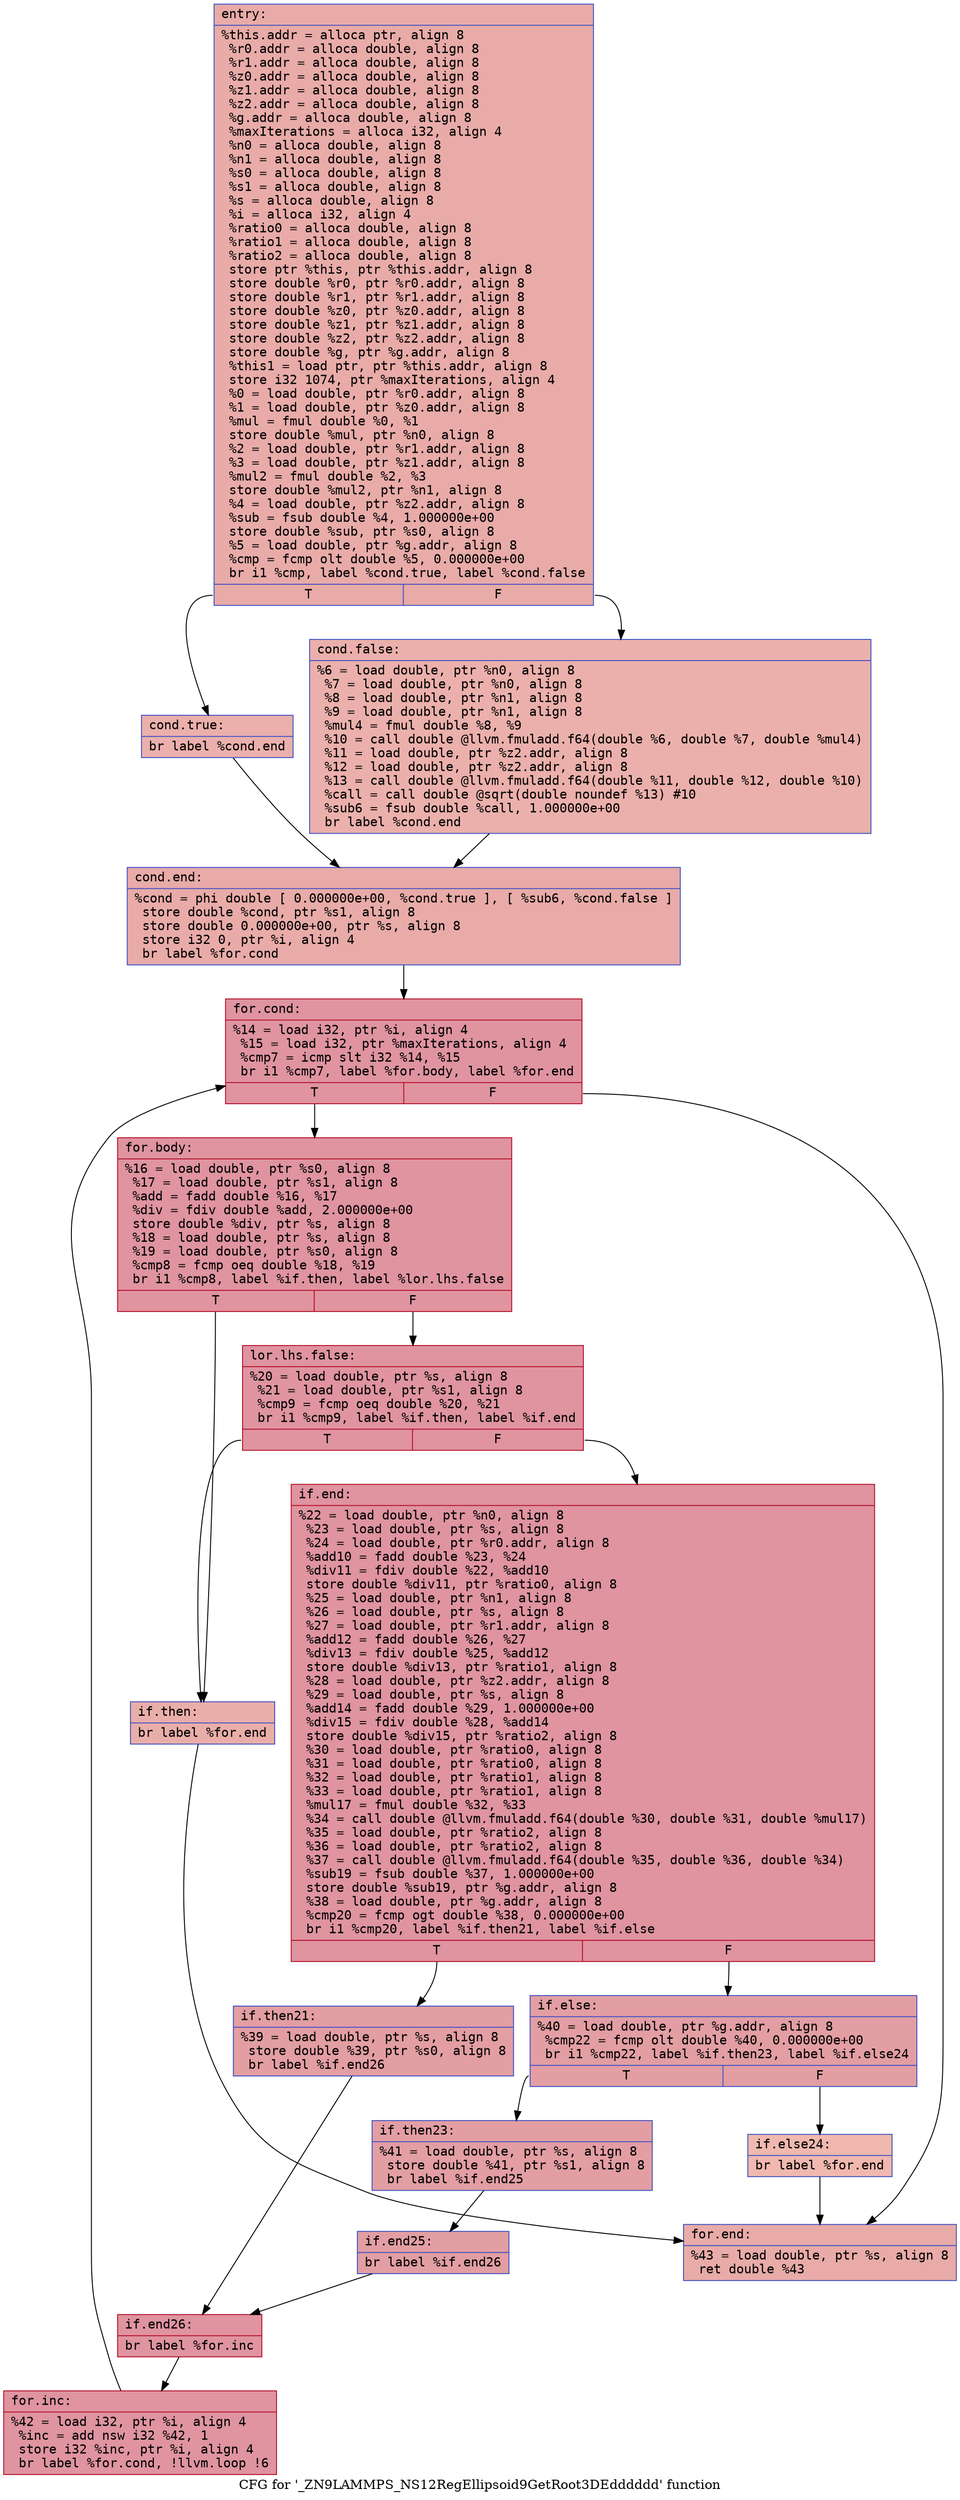 digraph "CFG for '_ZN9LAMMPS_NS12RegEllipsoid9GetRoot3DEdddddd' function" {
	label="CFG for '_ZN9LAMMPS_NS12RegEllipsoid9GetRoot3DEdddddd' function";

	Node0x56554dabfda0 [shape=record,color="#3d50c3ff", style=filled, fillcolor="#cc403a70" fontname="Courier",label="{entry:\l|  %this.addr = alloca ptr, align 8\l  %r0.addr = alloca double, align 8\l  %r1.addr = alloca double, align 8\l  %z0.addr = alloca double, align 8\l  %z1.addr = alloca double, align 8\l  %z2.addr = alloca double, align 8\l  %g.addr = alloca double, align 8\l  %maxIterations = alloca i32, align 4\l  %n0 = alloca double, align 8\l  %n1 = alloca double, align 8\l  %s0 = alloca double, align 8\l  %s1 = alloca double, align 8\l  %s = alloca double, align 8\l  %i = alloca i32, align 4\l  %ratio0 = alloca double, align 8\l  %ratio1 = alloca double, align 8\l  %ratio2 = alloca double, align 8\l  store ptr %this, ptr %this.addr, align 8\l  store double %r0, ptr %r0.addr, align 8\l  store double %r1, ptr %r1.addr, align 8\l  store double %z0, ptr %z0.addr, align 8\l  store double %z1, ptr %z1.addr, align 8\l  store double %z2, ptr %z2.addr, align 8\l  store double %g, ptr %g.addr, align 8\l  %this1 = load ptr, ptr %this.addr, align 8\l  store i32 1074, ptr %maxIterations, align 4\l  %0 = load double, ptr %r0.addr, align 8\l  %1 = load double, ptr %z0.addr, align 8\l  %mul = fmul double %0, %1\l  store double %mul, ptr %n0, align 8\l  %2 = load double, ptr %r1.addr, align 8\l  %3 = load double, ptr %z1.addr, align 8\l  %mul2 = fmul double %2, %3\l  store double %mul2, ptr %n1, align 8\l  %4 = load double, ptr %z2.addr, align 8\l  %sub = fsub double %4, 1.000000e+00\l  store double %sub, ptr %s0, align 8\l  %5 = load double, ptr %g.addr, align 8\l  %cmp = fcmp olt double %5, 0.000000e+00\l  br i1 %cmp, label %cond.true, label %cond.false\l|{<s0>T|<s1>F}}"];
	Node0x56554dabfda0:s0 -> Node0x56554dac1c00[tooltip="entry -> cond.true\nProbability 50.00%" ];
	Node0x56554dabfda0:s1 -> Node0x56554dac1c80[tooltip="entry -> cond.false\nProbability 50.00%" ];
	Node0x56554dac1c00 [shape=record,color="#3d50c3ff", style=filled, fillcolor="#d24b4070" fontname="Courier",label="{cond.true:\l|  br label %cond.end\l}"];
	Node0x56554dac1c00 -> Node0x56554dac1db0[tooltip="cond.true -> cond.end\nProbability 100.00%" ];
	Node0x56554dac1c80 [shape=record,color="#3d50c3ff", style=filled, fillcolor="#d24b4070" fontname="Courier",label="{cond.false:\l|  %6 = load double, ptr %n0, align 8\l  %7 = load double, ptr %n0, align 8\l  %8 = load double, ptr %n1, align 8\l  %9 = load double, ptr %n1, align 8\l  %mul4 = fmul double %8, %9\l  %10 = call double @llvm.fmuladd.f64(double %6, double %7, double %mul4)\l  %11 = load double, ptr %z2.addr, align 8\l  %12 = load double, ptr %z2.addr, align 8\l  %13 = call double @llvm.fmuladd.f64(double %11, double %12, double %10)\l  %call = call double @sqrt(double noundef %13) #10\l  %sub6 = fsub double %call, 1.000000e+00\l  br label %cond.end\l}"];
	Node0x56554dac1c80 -> Node0x56554dac1db0[tooltip="cond.false -> cond.end\nProbability 100.00%" ];
	Node0x56554dac1db0 [shape=record,color="#3d50c3ff", style=filled, fillcolor="#cc403a70" fontname="Courier",label="{cond.end:\l|  %cond = phi double [ 0.000000e+00, %cond.true ], [ %sub6, %cond.false ]\l  store double %cond, ptr %s1, align 8\l  store double 0.000000e+00, ptr %s, align 8\l  store i32 0, ptr %i, align 4\l  br label %for.cond\l}"];
	Node0x56554dac1db0 -> Node0x56554dac27a0[tooltip="cond.end -> for.cond\nProbability 100.00%" ];
	Node0x56554dac27a0 [shape=record,color="#b70d28ff", style=filled, fillcolor="#b70d2870" fontname="Courier",label="{for.cond:\l|  %14 = load i32, ptr %i, align 4\l  %15 = load i32, ptr %maxIterations, align 4\l  %cmp7 = icmp slt i32 %14, %15\l  br i1 %cmp7, label %for.body, label %for.end\l|{<s0>T|<s1>F}}"];
	Node0x56554dac27a0:s0 -> Node0x56554dac2a10[tooltip="for.cond -> for.body\nProbability 96.88%" ];
	Node0x56554dac27a0:s1 -> Node0x56554dac2a60[tooltip="for.cond -> for.end\nProbability 3.12%" ];
	Node0x56554dac2a10 [shape=record,color="#b70d28ff", style=filled, fillcolor="#b70d2870" fontname="Courier",label="{for.body:\l|  %16 = load double, ptr %s0, align 8\l  %17 = load double, ptr %s1, align 8\l  %add = fadd double %16, %17\l  %div = fdiv double %add, 2.000000e+00\l  store double %div, ptr %s, align 8\l  %18 = load double, ptr %s, align 8\l  %19 = load double, ptr %s0, align 8\l  %cmp8 = fcmp oeq double %18, %19\l  br i1 %cmp8, label %if.then, label %lor.lhs.false\l|{<s0>T|<s1>F}}"];
	Node0x56554dac2a10:s0 -> Node0x56554dac3030[tooltip="for.body -> if.then\nProbability 3.12%" ];
	Node0x56554dac2a10:s1 -> Node0x56554dac30a0[tooltip="for.body -> lor.lhs.false\nProbability 96.88%" ];
	Node0x56554dac30a0 [shape=record,color="#b70d28ff", style=filled, fillcolor="#b70d2870" fontname="Courier",label="{lor.lhs.false:\l|  %20 = load double, ptr %s, align 8\l  %21 = load double, ptr %s1, align 8\l  %cmp9 = fcmp oeq double %20, %21\l  br i1 %cmp9, label %if.then, label %if.end\l|{<s0>T|<s1>F}}"];
	Node0x56554dac30a0:s0 -> Node0x56554dac3030[tooltip="lor.lhs.false -> if.then\nProbability 3.12%" ];
	Node0x56554dac30a0:s1 -> Node0x56554dac3380[tooltip="lor.lhs.false -> if.end\nProbability 96.88%" ];
	Node0x56554dac3030 [shape=record,color="#3d50c3ff", style=filled, fillcolor="#d0473d70" fontname="Courier",label="{if.then:\l|  br label %for.end\l}"];
	Node0x56554dac3030 -> Node0x56554dac2a60[tooltip="if.then -> for.end\nProbability 100.00%" ];
	Node0x56554dac3380 [shape=record,color="#b70d28ff", style=filled, fillcolor="#b70d2870" fontname="Courier",label="{if.end:\l|  %22 = load double, ptr %n0, align 8\l  %23 = load double, ptr %s, align 8\l  %24 = load double, ptr %r0.addr, align 8\l  %add10 = fadd double %23, %24\l  %div11 = fdiv double %22, %add10\l  store double %div11, ptr %ratio0, align 8\l  %25 = load double, ptr %n1, align 8\l  %26 = load double, ptr %s, align 8\l  %27 = load double, ptr %r1.addr, align 8\l  %add12 = fadd double %26, %27\l  %div13 = fdiv double %25, %add12\l  store double %div13, ptr %ratio1, align 8\l  %28 = load double, ptr %z2.addr, align 8\l  %29 = load double, ptr %s, align 8\l  %add14 = fadd double %29, 1.000000e+00\l  %div15 = fdiv double %28, %add14\l  store double %div15, ptr %ratio2, align 8\l  %30 = load double, ptr %ratio0, align 8\l  %31 = load double, ptr %ratio0, align 8\l  %32 = load double, ptr %ratio1, align 8\l  %33 = load double, ptr %ratio1, align 8\l  %mul17 = fmul double %32, %33\l  %34 = call double @llvm.fmuladd.f64(double %30, double %31, double %mul17)\l  %35 = load double, ptr %ratio2, align 8\l  %36 = load double, ptr %ratio2, align 8\l  %37 = call double @llvm.fmuladd.f64(double %35, double %36, double %34)\l  %sub19 = fsub double %37, 1.000000e+00\l  store double %sub19, ptr %g.addr, align 8\l  %38 = load double, ptr %g.addr, align 8\l  %cmp20 = fcmp ogt double %38, 0.000000e+00\l  br i1 %cmp20, label %if.then21, label %if.else\l|{<s0>T|<s1>F}}"];
	Node0x56554dac3380:s0 -> Node0x56554dac4b10[tooltip="if.end -> if.then21\nProbability 50.00%" ];
	Node0x56554dac3380:s1 -> Node0x56554dac4b60[tooltip="if.end -> if.else\nProbability 50.00%" ];
	Node0x56554dac4b10 [shape=record,color="#3d50c3ff", style=filled, fillcolor="#be242e70" fontname="Courier",label="{if.then21:\l|  %39 = load double, ptr %s, align 8\l  store double %39, ptr %s0, align 8\l  br label %if.end26\l}"];
	Node0x56554dac4b10 -> Node0x56554dac4da0[tooltip="if.then21 -> if.end26\nProbability 100.00%" ];
	Node0x56554dac4b60 [shape=record,color="#3d50c3ff", style=filled, fillcolor="#be242e70" fontname="Courier",label="{if.else:\l|  %40 = load double, ptr %g.addr, align 8\l  %cmp22 = fcmp olt double %40, 0.000000e+00\l  br i1 %cmp22, label %if.then23, label %if.else24\l|{<s0>T|<s1>F}}"];
	Node0x56554dac4b60:s0 -> Node0x56554dac4f90[tooltip="if.else -> if.then23\nProbability 96.88%" ];
	Node0x56554dac4b60:s1 -> Node0x56554dac5010[tooltip="if.else -> if.else24\nProbability 3.12%" ];
	Node0x56554dac4f90 [shape=record,color="#3d50c3ff", style=filled, fillcolor="#be242e70" fontname="Courier",label="{if.then23:\l|  %41 = load double, ptr %s, align 8\l  store double %41, ptr %s1, align 8\l  br label %if.end25\l}"];
	Node0x56554dac4f90 -> Node0x56554dac5260[tooltip="if.then23 -> if.end25\nProbability 100.00%" ];
	Node0x56554dac5010 [shape=record,color="#3d50c3ff", style=filled, fillcolor="#dc5d4a70" fontname="Courier",label="{if.else24:\l|  br label %for.end\l}"];
	Node0x56554dac5010 -> Node0x56554dac2a60[tooltip="if.else24 -> for.end\nProbability 100.00%" ];
	Node0x56554dac5260 [shape=record,color="#3d50c3ff", style=filled, fillcolor="#be242e70" fontname="Courier",label="{if.end25:\l|  br label %if.end26\l}"];
	Node0x56554dac5260 -> Node0x56554dac4da0[tooltip="if.end25 -> if.end26\nProbability 100.00%" ];
	Node0x56554dac4da0 [shape=record,color="#b70d28ff", style=filled, fillcolor="#b70d2870" fontname="Courier",label="{if.end26:\l|  br label %for.inc\l}"];
	Node0x56554dac4da0 -> Node0x56554dac5430[tooltip="if.end26 -> for.inc\nProbability 100.00%" ];
	Node0x56554dac5430 [shape=record,color="#b70d28ff", style=filled, fillcolor="#b70d2870" fontname="Courier",label="{for.inc:\l|  %42 = load i32, ptr %i, align 4\l  %inc = add nsw i32 %42, 1\l  store i32 %inc, ptr %i, align 4\l  br label %for.cond, !llvm.loop !6\l}"];
	Node0x56554dac5430 -> Node0x56554dac27a0[tooltip="for.inc -> for.cond\nProbability 100.00%" ];
	Node0x56554dac2a60 [shape=record,color="#3d50c3ff", style=filled, fillcolor="#cc403a70" fontname="Courier",label="{for.end:\l|  %43 = load double, ptr %s, align 8\l  ret double %43\l}"];
}
